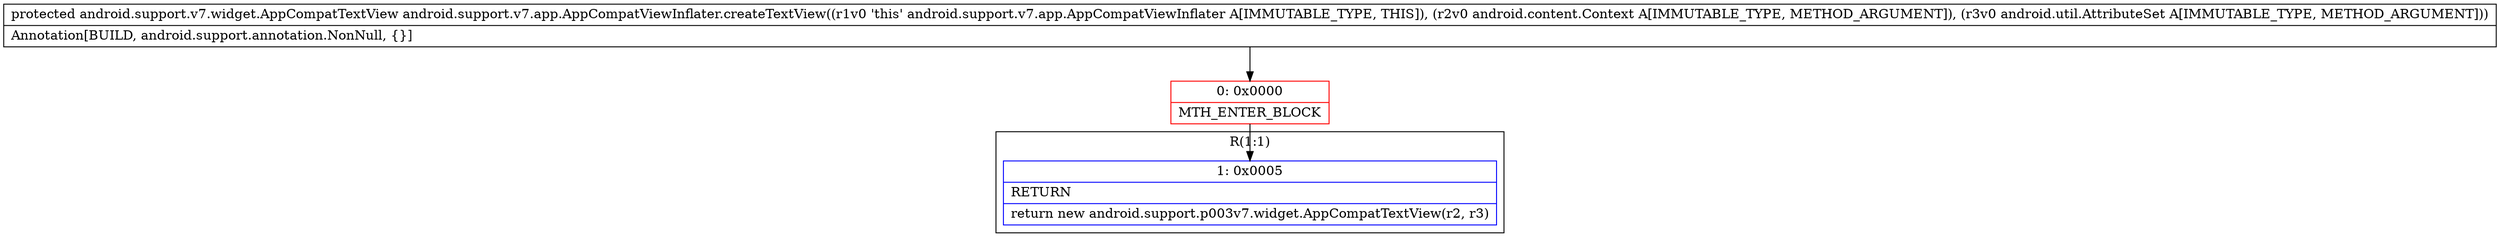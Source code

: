 digraph "CFG forandroid.support.v7.app.AppCompatViewInflater.createTextView(Landroid\/content\/Context;Landroid\/util\/AttributeSet;)Landroid\/support\/v7\/widget\/AppCompatTextView;" {
subgraph cluster_Region_1027573999 {
label = "R(1:1)";
node [shape=record,color=blue];
Node_1 [shape=record,label="{1\:\ 0x0005|RETURN\l|return new android.support.p003v7.widget.AppCompatTextView(r2, r3)\l}"];
}
Node_0 [shape=record,color=red,label="{0\:\ 0x0000|MTH_ENTER_BLOCK\l}"];
MethodNode[shape=record,label="{protected android.support.v7.widget.AppCompatTextView android.support.v7.app.AppCompatViewInflater.createTextView((r1v0 'this' android.support.v7.app.AppCompatViewInflater A[IMMUTABLE_TYPE, THIS]), (r2v0 android.content.Context A[IMMUTABLE_TYPE, METHOD_ARGUMENT]), (r3v0 android.util.AttributeSet A[IMMUTABLE_TYPE, METHOD_ARGUMENT]))  | Annotation[BUILD, android.support.annotation.NonNull, \{\}]\l}"];
MethodNode -> Node_0;
Node_0 -> Node_1;
}

